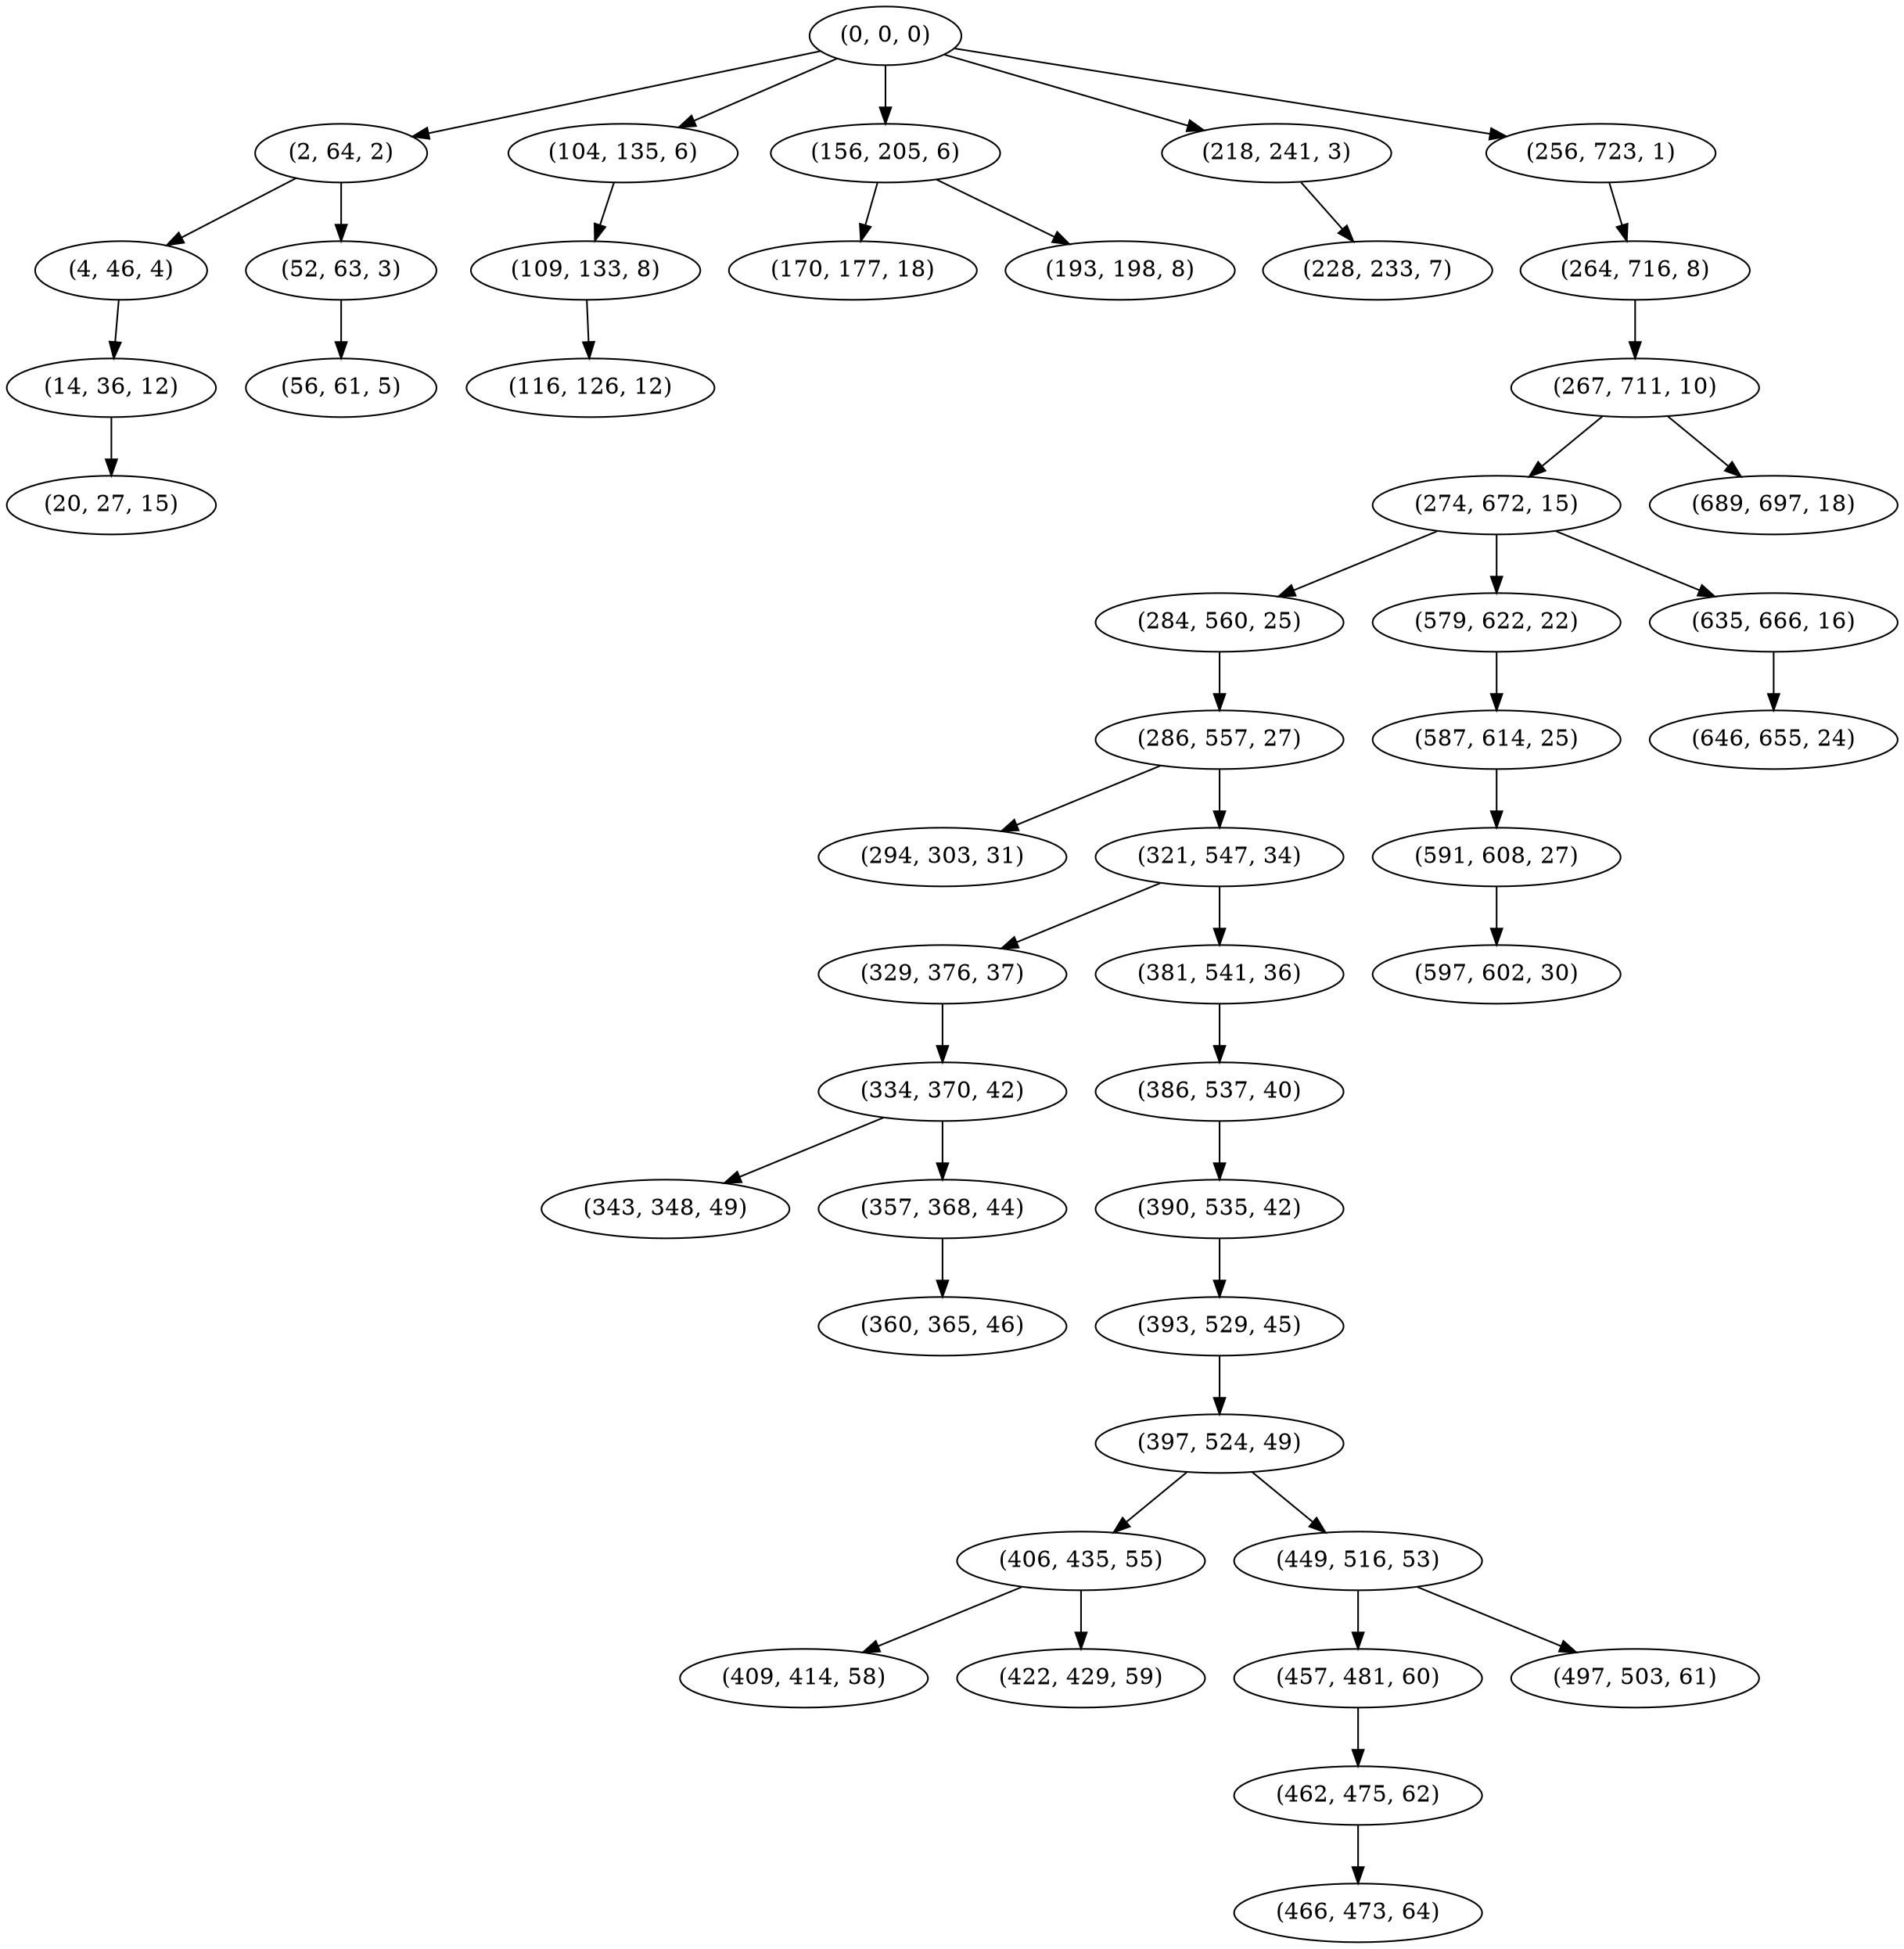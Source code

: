 digraph tree {
    "(0, 0, 0)";
    "(2, 64, 2)";
    "(4, 46, 4)";
    "(14, 36, 12)";
    "(20, 27, 15)";
    "(52, 63, 3)";
    "(56, 61, 5)";
    "(104, 135, 6)";
    "(109, 133, 8)";
    "(116, 126, 12)";
    "(156, 205, 6)";
    "(170, 177, 18)";
    "(193, 198, 8)";
    "(218, 241, 3)";
    "(228, 233, 7)";
    "(256, 723, 1)";
    "(264, 716, 8)";
    "(267, 711, 10)";
    "(274, 672, 15)";
    "(284, 560, 25)";
    "(286, 557, 27)";
    "(294, 303, 31)";
    "(321, 547, 34)";
    "(329, 376, 37)";
    "(334, 370, 42)";
    "(343, 348, 49)";
    "(357, 368, 44)";
    "(360, 365, 46)";
    "(381, 541, 36)";
    "(386, 537, 40)";
    "(390, 535, 42)";
    "(393, 529, 45)";
    "(397, 524, 49)";
    "(406, 435, 55)";
    "(409, 414, 58)";
    "(422, 429, 59)";
    "(449, 516, 53)";
    "(457, 481, 60)";
    "(462, 475, 62)";
    "(466, 473, 64)";
    "(497, 503, 61)";
    "(579, 622, 22)";
    "(587, 614, 25)";
    "(591, 608, 27)";
    "(597, 602, 30)";
    "(635, 666, 16)";
    "(646, 655, 24)";
    "(689, 697, 18)";
    "(0, 0, 0)" -> "(2, 64, 2)";
    "(0, 0, 0)" -> "(104, 135, 6)";
    "(0, 0, 0)" -> "(156, 205, 6)";
    "(0, 0, 0)" -> "(218, 241, 3)";
    "(0, 0, 0)" -> "(256, 723, 1)";
    "(2, 64, 2)" -> "(4, 46, 4)";
    "(2, 64, 2)" -> "(52, 63, 3)";
    "(4, 46, 4)" -> "(14, 36, 12)";
    "(14, 36, 12)" -> "(20, 27, 15)";
    "(52, 63, 3)" -> "(56, 61, 5)";
    "(104, 135, 6)" -> "(109, 133, 8)";
    "(109, 133, 8)" -> "(116, 126, 12)";
    "(156, 205, 6)" -> "(170, 177, 18)";
    "(156, 205, 6)" -> "(193, 198, 8)";
    "(218, 241, 3)" -> "(228, 233, 7)";
    "(256, 723, 1)" -> "(264, 716, 8)";
    "(264, 716, 8)" -> "(267, 711, 10)";
    "(267, 711, 10)" -> "(274, 672, 15)";
    "(267, 711, 10)" -> "(689, 697, 18)";
    "(274, 672, 15)" -> "(284, 560, 25)";
    "(274, 672, 15)" -> "(579, 622, 22)";
    "(274, 672, 15)" -> "(635, 666, 16)";
    "(284, 560, 25)" -> "(286, 557, 27)";
    "(286, 557, 27)" -> "(294, 303, 31)";
    "(286, 557, 27)" -> "(321, 547, 34)";
    "(321, 547, 34)" -> "(329, 376, 37)";
    "(321, 547, 34)" -> "(381, 541, 36)";
    "(329, 376, 37)" -> "(334, 370, 42)";
    "(334, 370, 42)" -> "(343, 348, 49)";
    "(334, 370, 42)" -> "(357, 368, 44)";
    "(357, 368, 44)" -> "(360, 365, 46)";
    "(381, 541, 36)" -> "(386, 537, 40)";
    "(386, 537, 40)" -> "(390, 535, 42)";
    "(390, 535, 42)" -> "(393, 529, 45)";
    "(393, 529, 45)" -> "(397, 524, 49)";
    "(397, 524, 49)" -> "(406, 435, 55)";
    "(397, 524, 49)" -> "(449, 516, 53)";
    "(406, 435, 55)" -> "(409, 414, 58)";
    "(406, 435, 55)" -> "(422, 429, 59)";
    "(449, 516, 53)" -> "(457, 481, 60)";
    "(449, 516, 53)" -> "(497, 503, 61)";
    "(457, 481, 60)" -> "(462, 475, 62)";
    "(462, 475, 62)" -> "(466, 473, 64)";
    "(579, 622, 22)" -> "(587, 614, 25)";
    "(587, 614, 25)" -> "(591, 608, 27)";
    "(591, 608, 27)" -> "(597, 602, 30)";
    "(635, 666, 16)" -> "(646, 655, 24)";
}
